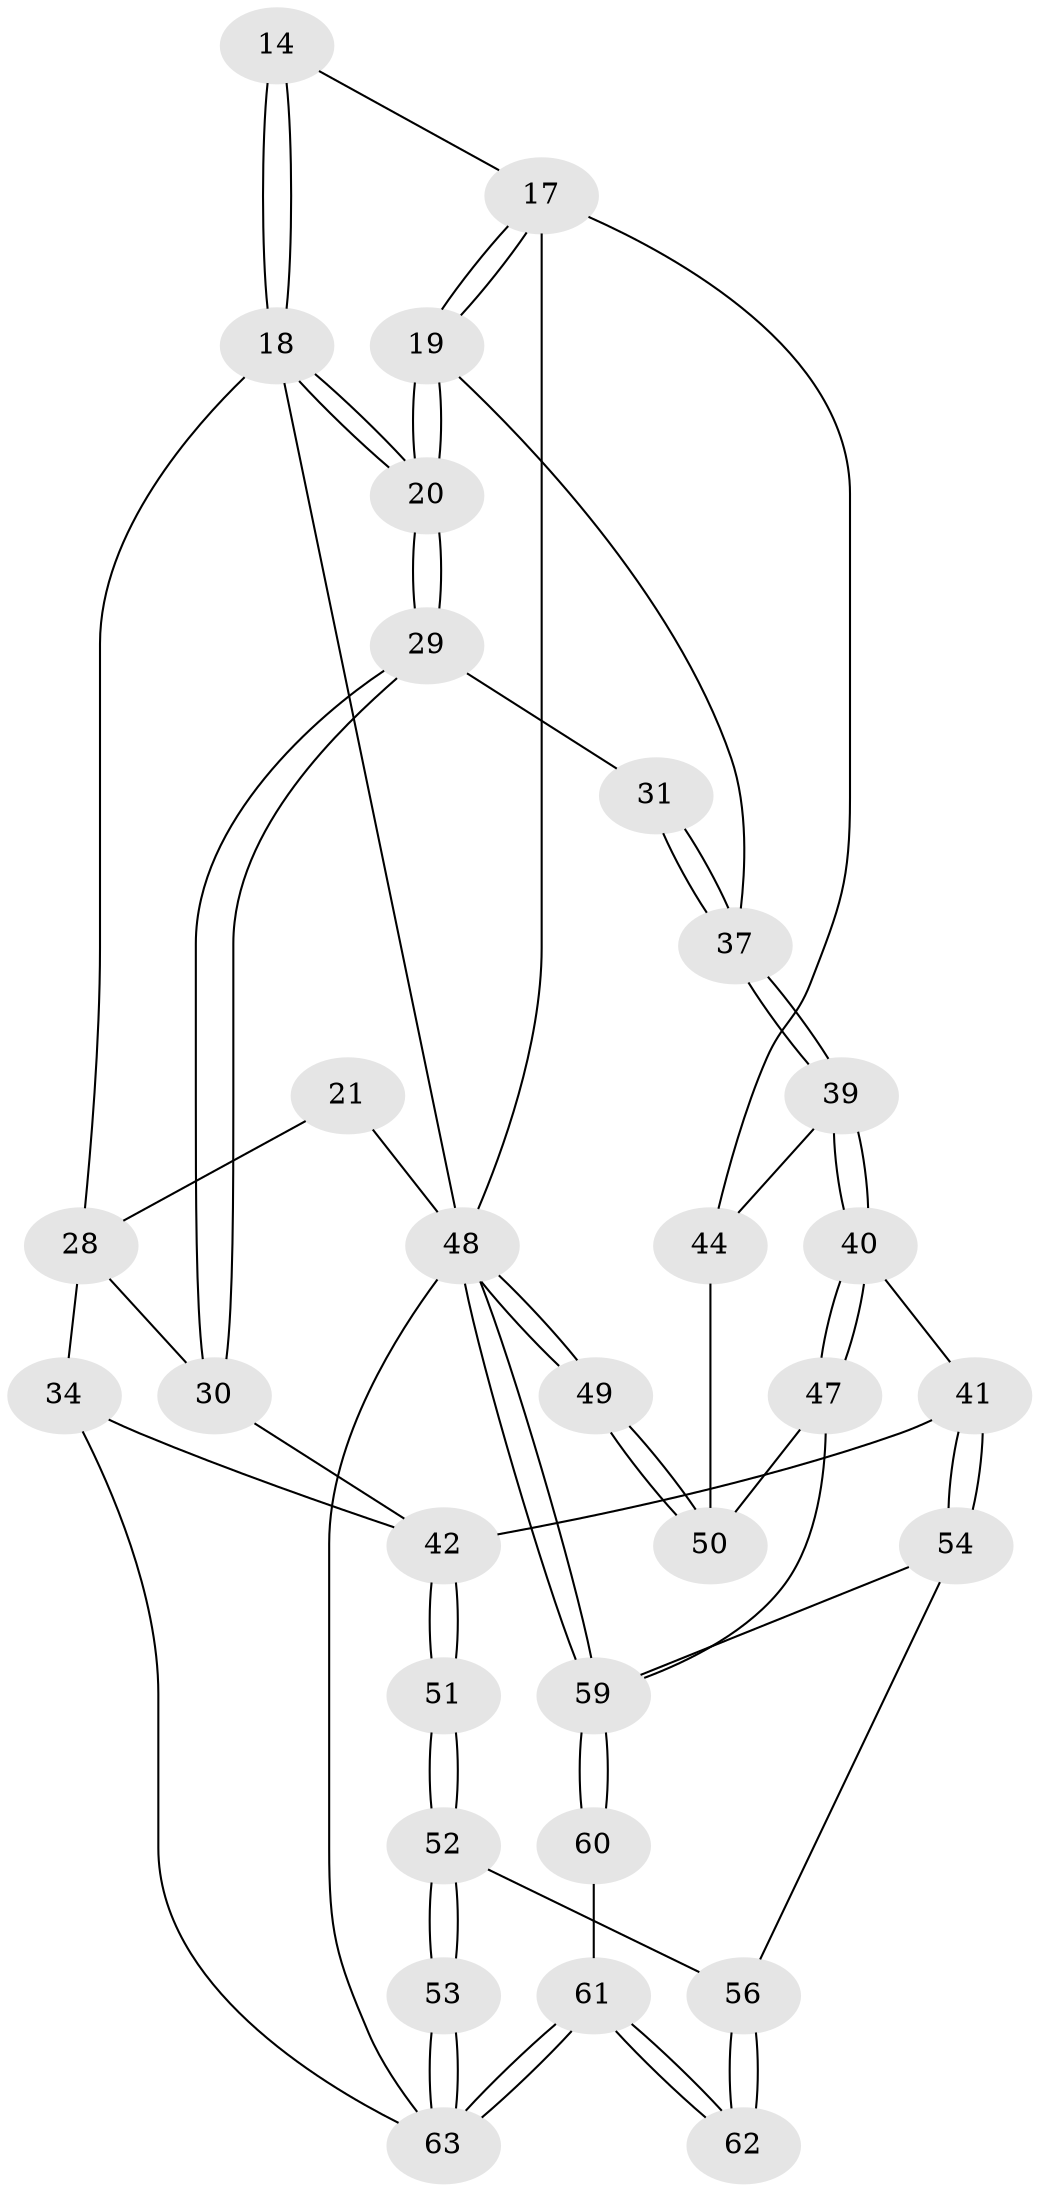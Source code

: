 // original degree distribution, {3: 0.031746031746031744, 6: 0.25396825396825395, 4: 0.30158730158730157, 5: 0.4126984126984127}
// Generated by graph-tools (version 1.1) at 2025/05/03/04/25 22:05:40]
// undirected, 31 vertices, 69 edges
graph export_dot {
graph [start="1"]
  node [color=gray90,style=filled];
  14 [pos="+0.6424362799384921+0.15868347832982885"];
  17 [pos="+0.7296543443449993+0.2453989689268128",super="+13+16"];
  18 [pos="+0.512193935781243+0.2775966235080313",super="+10+9"];
  19 [pos="+0.7288798718527827+0.2530263744426714"];
  20 [pos="+0.5992028023708073+0.3666451639942557"];
  21 [pos="+0+0",super="+12"];
  28 [pos="+0+0",super="+27+26"];
  29 [pos="+0.5997589334970084+0.4417104473651056"];
  30 [pos="+0.480502572709281+0.5392356000141973"];
  31 [pos="+0.6837958324131493+0.48261399179802694"];
  34 [pos="+0.1598642546482715+0.5086834808077006",super="+32"];
  37 [pos="+0.7421068820092623+0.5338286829915804",super="+24+25"];
  39 [pos="+0.7540230393491046+0.5627960590718931",super="+38+23"];
  40 [pos="+0.7495174673470192+0.6140597033775407"];
  41 [pos="+0.48575421000192287+0.6808438070524976"];
  42 [pos="+0.48476268233570763+0.6798381332349047",super="+36"];
  44 [pos="+0.8952347342605379+0.5860918420006044",super="+43"];
  47 [pos="+0.7918377441815896+0.7504921709446898"];
  48 [pos="+1+1",super="+2+3+8"];
  49 [pos="+1+0.8330022942570556"];
  50 [pos="+1+0.618269367563203",super="+45+46"];
  51 [pos="+0.25756974099152397+0.7681199772886058"];
  52 [pos="+0.22654119041867696+0.8195806727731797"];
  53 [pos="+0.22250016733225078+0.8216333296031769"];
  54 [pos="+0.5541150807351072+0.800021205996093"];
  56 [pos="+0.24351631739733495+0.8315644642078035",super="+55"];
  59 [pos="+1+1",super="+57+58"];
  60 [pos="+0.5622910683561483+1"];
  61 [pos="+0.4649665557247877+1"];
  62 [pos="+0.44554147487970425+1"];
  63 [pos="+0.21756949942503234+1",super="+33"];
  14 -- 18 [weight=2];
  14 -- 18;
  14 -- 17;
  17 -- 19;
  17 -- 19;
  17 -- 48 [weight=3];
  17 -- 44;
  18 -- 20;
  18 -- 20;
  18 -- 48;
  18 -- 28;
  19 -- 20;
  19 -- 20;
  19 -- 37;
  20 -- 29;
  20 -- 29;
  21 -- 28 [weight=2];
  21 -- 48 [weight=3];
  28 -- 34 [weight=2];
  28 -- 30;
  29 -- 30;
  29 -- 30;
  29 -- 31;
  30 -- 42;
  31 -- 37 [weight=2];
  31 -- 37;
  34 -- 63;
  34 -- 42;
  37 -- 39 [weight=2];
  37 -- 39;
  39 -- 40;
  39 -- 40;
  39 -- 44 [weight=2];
  40 -- 41;
  40 -- 47;
  40 -- 47;
  41 -- 42;
  41 -- 54;
  41 -- 54;
  42 -- 51 [weight=2];
  42 -- 51;
  44 -- 50 [weight=2];
  47 -- 50;
  47 -- 59;
  48 -- 49;
  48 -- 49;
  48 -- 59;
  48 -- 59;
  48 -- 63 [weight=2];
  49 -- 50 [weight=2];
  49 -- 50;
  51 -- 52;
  51 -- 52;
  52 -- 53;
  52 -- 53;
  52 -- 56;
  53 -- 63 [weight=2];
  53 -- 63;
  54 -- 56;
  54 -- 59;
  56 -- 62 [weight=2];
  56 -- 62;
  59 -- 60 [weight=2];
  59 -- 60;
  60 -- 61;
  61 -- 62;
  61 -- 62;
  61 -- 63;
  61 -- 63;
}
